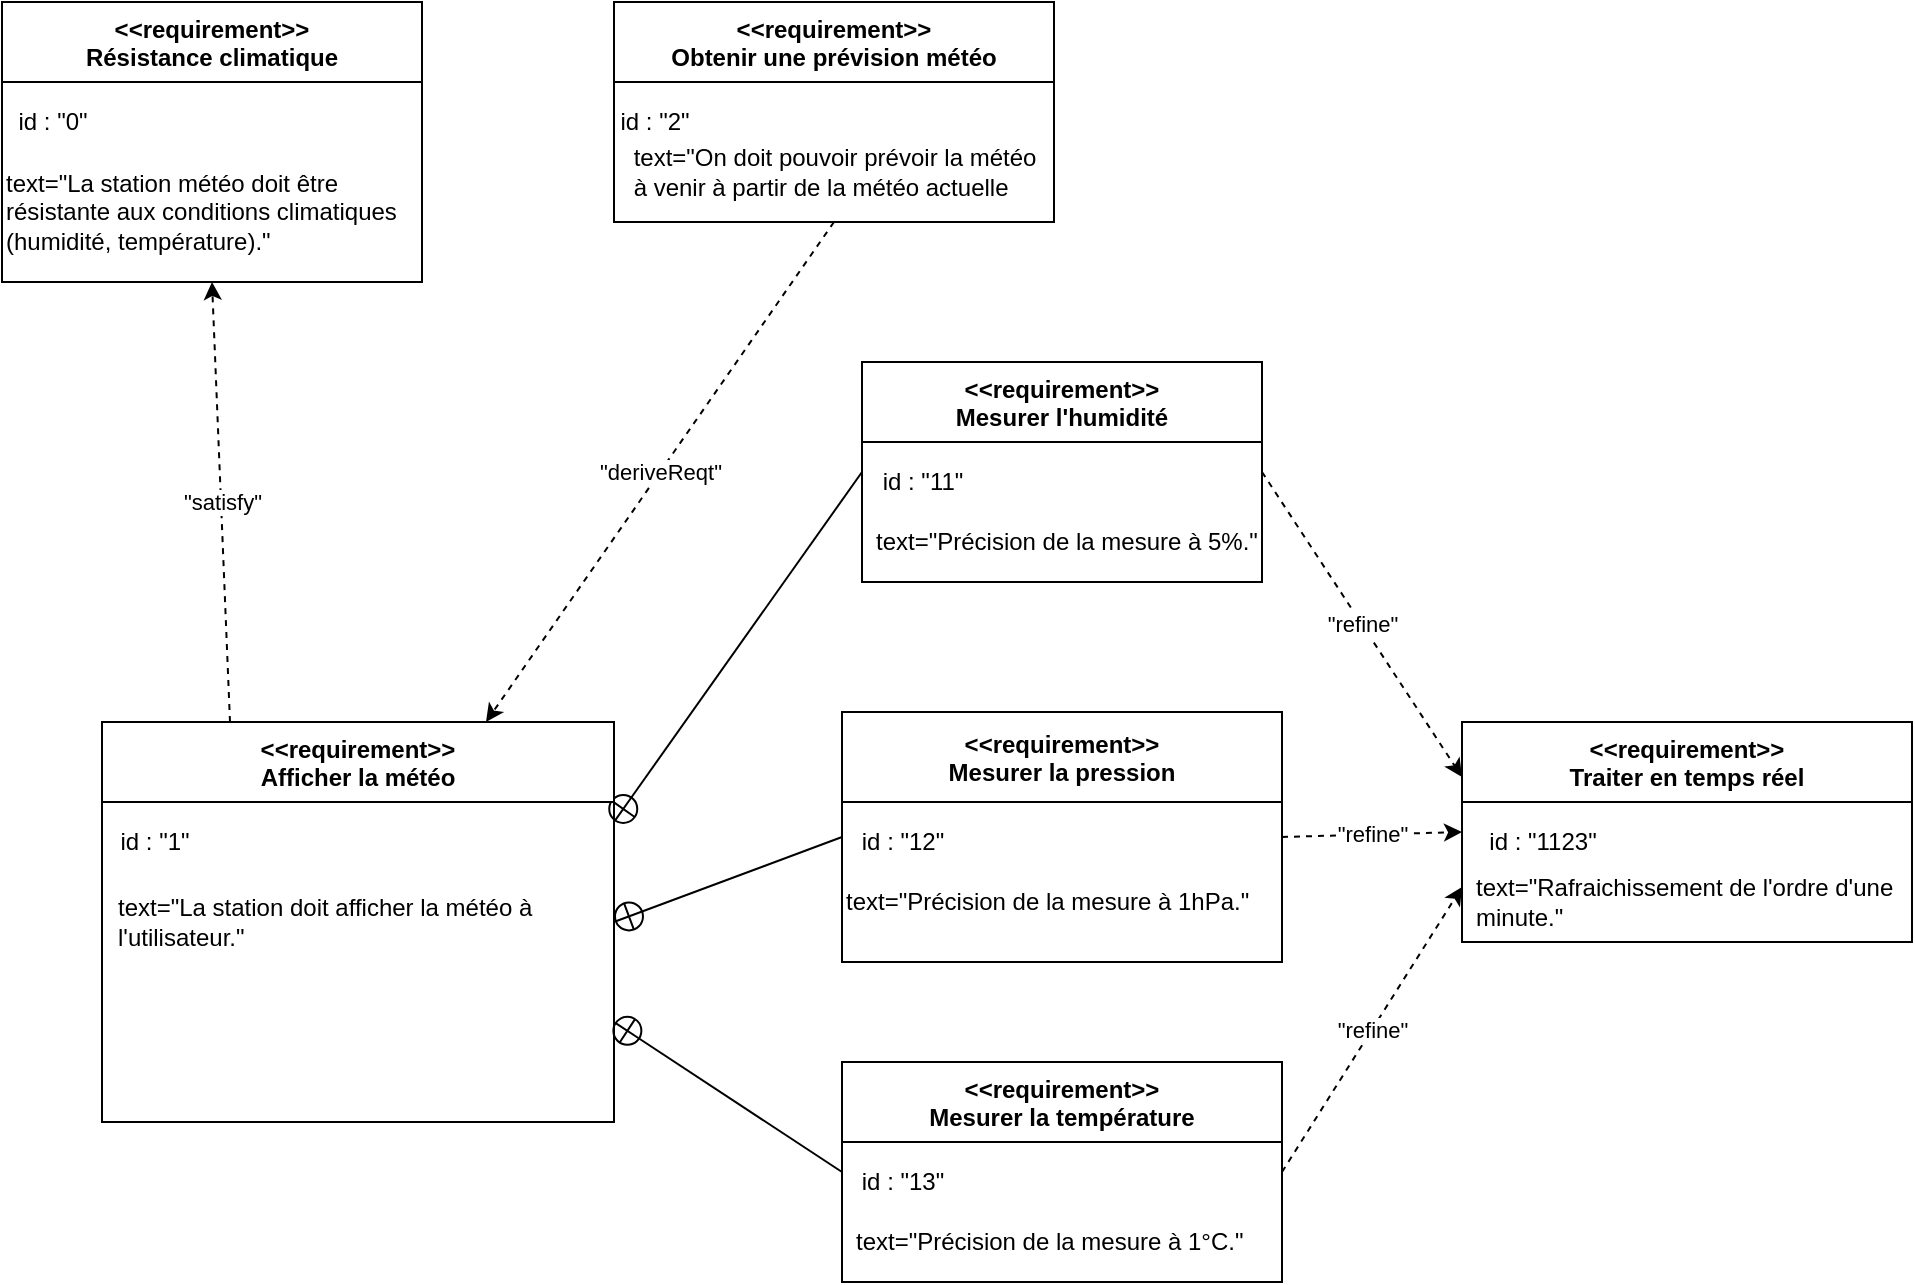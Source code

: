 <mxfile version="16.6.5" type="github">
  <diagram id="yd7fFxd1aYqqF2T_Rk8k" name="Page-1">
    <mxGraphModel dx="1182" dy="764" grid="1" gridSize="10" guides="1" tooltips="1" connect="1" arrows="1" fold="1" page="1" pageScale="1" pageWidth="827" pageHeight="1169" math="0" shadow="0">
      <root>
        <mxCell id="0" />
        <mxCell id="1" parent="0" />
        <mxCell id="zLWbSg0s4QKfMcLJN8sy-15" style="rounded=0;orthogonalLoop=1;jettySize=auto;html=1;exitX=0;exitY=0.5;exitDx=0;exitDy=0;endArrow=circlePlus;endFill=0;entryX=1;entryY=0.25;entryDx=0;entryDy=0;" edge="1" parent="1" source="zLWbSg0s4QKfMcLJN8sy-1" target="zLWbSg0s4QKfMcLJN8sy-4">
          <mxGeometry relative="1" as="geometry">
            <mxPoint x="310" y="570" as="targetPoint" />
          </mxGeometry>
        </mxCell>
        <mxCell id="zLWbSg0s4QKfMcLJN8sy-18" value="&quot;refine&quot;" style="edgeStyle=none;rounded=0;orthogonalLoop=1;jettySize=auto;html=1;exitX=1;exitY=0.5;exitDx=0;exitDy=0;entryX=0;entryY=0.25;entryDx=0;entryDy=0;endArrow=classic;endFill=1;dashed=1;" edge="1" parent="1" source="zLWbSg0s4QKfMcLJN8sy-1" target="zLWbSg0s4QKfMcLJN8sy-14">
          <mxGeometry relative="1" as="geometry" />
        </mxCell>
        <mxCell id="zLWbSg0s4QKfMcLJN8sy-1" value="&lt;&lt;requirement&gt;&gt;&#xa;Mesurer l&#39;humidité" style="swimlane;startSize=40;" vertex="1" parent="1">
          <mxGeometry x="480" y="330" width="200" height="110" as="geometry" />
        </mxCell>
        <mxCell id="zLWbSg0s4QKfMcLJN8sy-24" value="id : &quot;11&quot;" style="text;html=1;align=center;verticalAlign=middle;resizable=0;points=[];autosize=1;strokeColor=none;fillColor=none;" vertex="1" parent="zLWbSg0s4QKfMcLJN8sy-1">
          <mxGeometry y="50" width="60" height="20" as="geometry" />
        </mxCell>
        <mxCell id="zLWbSg0s4QKfMcLJN8sy-16" style="edgeStyle=none;rounded=0;orthogonalLoop=1;jettySize=auto;html=1;exitX=0;exitY=0.5;exitDx=0;exitDy=0;entryX=1;entryY=0.5;entryDx=0;entryDy=0;endArrow=circlePlus;endFill=0;" edge="1" parent="1" source="zLWbSg0s4QKfMcLJN8sy-2" target="zLWbSg0s4QKfMcLJN8sy-4">
          <mxGeometry relative="1" as="geometry" />
        </mxCell>
        <mxCell id="zLWbSg0s4QKfMcLJN8sy-19" value="&quot;refine&quot;" style="edgeStyle=none;rounded=0;orthogonalLoop=1;jettySize=auto;html=1;exitX=1;exitY=0.5;exitDx=0;exitDy=0;entryX=0;entryY=0.5;entryDx=0;entryDy=0;dashed=1;endArrow=classic;endFill=1;" edge="1" parent="1" source="zLWbSg0s4QKfMcLJN8sy-2" target="zLWbSg0s4QKfMcLJN8sy-14">
          <mxGeometry relative="1" as="geometry" />
        </mxCell>
        <mxCell id="zLWbSg0s4QKfMcLJN8sy-2" value="&lt;&lt;requirement&gt;&gt;&#xa;Mesurer la pression" style="swimlane;startSize=45;" vertex="1" parent="1">
          <mxGeometry x="470" y="505" width="220" height="125" as="geometry" />
        </mxCell>
        <mxCell id="zLWbSg0s4QKfMcLJN8sy-25" value="id : &quot;12&quot;" style="text;html=1;align=center;verticalAlign=middle;resizable=0;points=[];autosize=1;strokeColor=none;fillColor=none;" vertex="1" parent="zLWbSg0s4QKfMcLJN8sy-2">
          <mxGeometry y="55" width="60" height="20" as="geometry" />
        </mxCell>
        <mxCell id="zLWbSg0s4QKfMcLJN8sy-35" value="text=&quot;Précision de la mesure à 1hPa.&quot;" style="text;html=1;align=left;verticalAlign=middle;resizable=0;points=[];autosize=1;strokeColor=none;fillColor=none;" vertex="1" parent="zLWbSg0s4QKfMcLJN8sy-2">
          <mxGeometry y="85" width="220" height="20" as="geometry" />
        </mxCell>
        <mxCell id="zLWbSg0s4QKfMcLJN8sy-17" style="edgeStyle=none;rounded=0;orthogonalLoop=1;jettySize=auto;html=1;exitX=0;exitY=0.5;exitDx=0;exitDy=0;entryX=1;entryY=0.75;entryDx=0;entryDy=0;endArrow=circlePlus;endFill=0;" edge="1" parent="1" source="zLWbSg0s4QKfMcLJN8sy-3" target="zLWbSg0s4QKfMcLJN8sy-4">
          <mxGeometry relative="1" as="geometry" />
        </mxCell>
        <mxCell id="zLWbSg0s4QKfMcLJN8sy-20" value="&quot;refine&quot;" style="edgeStyle=none;rounded=0;orthogonalLoop=1;jettySize=auto;html=1;exitX=1;exitY=0.5;exitDx=0;exitDy=0;entryX=0;entryY=0.75;entryDx=0;entryDy=0;dashed=1;endArrow=classic;endFill=1;" edge="1" parent="1" source="zLWbSg0s4QKfMcLJN8sy-3" target="zLWbSg0s4QKfMcLJN8sy-14">
          <mxGeometry relative="1" as="geometry" />
        </mxCell>
        <mxCell id="zLWbSg0s4QKfMcLJN8sy-3" value="&lt;&lt;requirement&gt;&gt;&#xa;Mesurer la température" style="swimlane;startSize=40;" vertex="1" parent="1">
          <mxGeometry x="470" y="680" width="220" height="110" as="geometry" />
        </mxCell>
        <mxCell id="zLWbSg0s4QKfMcLJN8sy-26" value="id : &quot;13&quot;" style="text;html=1;align=center;verticalAlign=middle;resizable=0;points=[];autosize=1;strokeColor=none;fillColor=none;" vertex="1" parent="zLWbSg0s4QKfMcLJN8sy-3">
          <mxGeometry y="50" width="60" height="20" as="geometry" />
        </mxCell>
        <mxCell id="zLWbSg0s4QKfMcLJN8sy-36" value="text=&quot;Précision de la mesure à 1°C.&quot;" style="text;html=1;align=left;verticalAlign=middle;resizable=0;points=[];autosize=1;strokeColor=none;fillColor=none;" vertex="1" parent="zLWbSg0s4QKfMcLJN8sy-3">
          <mxGeometry x="5" y="80" width="210" height="20" as="geometry" />
        </mxCell>
        <mxCell id="zLWbSg0s4QKfMcLJN8sy-21" value="&quot;satisfy&quot;" style="edgeStyle=none;rounded=0;orthogonalLoop=1;jettySize=auto;html=1;exitX=0.25;exitY=0;exitDx=0;exitDy=0;entryX=0.5;entryY=1;entryDx=0;entryDy=0;dashed=1;endArrow=classic;endFill=1;" edge="1" parent="1" source="zLWbSg0s4QKfMcLJN8sy-4" target="zLWbSg0s4QKfMcLJN8sy-13">
          <mxGeometry relative="1" as="geometry" />
        </mxCell>
        <mxCell id="zLWbSg0s4QKfMcLJN8sy-4" value="&lt;&lt;requirement&gt;&gt;&#xa;Afficher la météo" style="swimlane;startSize=40;" vertex="1" parent="1">
          <mxGeometry x="100" y="510" width="256" height="200" as="geometry" />
        </mxCell>
        <mxCell id="zLWbSg0s4QKfMcLJN8sy-9" value="id : &quot;1&quot;" style="text;html=1;align=center;verticalAlign=middle;resizable=0;points=[];autosize=1;strokeColor=none;fillColor=none;" vertex="1" parent="zLWbSg0s4QKfMcLJN8sy-4">
          <mxGeometry x="1" y="50" width="50" height="20" as="geometry" />
        </mxCell>
        <mxCell id="zLWbSg0s4QKfMcLJN8sy-30" value="text=&quot;La station doit afficher la météo à &lt;br&gt;l&#39;utilisateur.&quot;" style="text;html=1;align=left;verticalAlign=middle;resizable=0;points=[];autosize=1;strokeColor=none;fillColor=none;" vertex="1" parent="zLWbSg0s4QKfMcLJN8sy-4">
          <mxGeometry x="6" y="85" width="220" height="30" as="geometry" />
        </mxCell>
        <mxCell id="zLWbSg0s4QKfMcLJN8sy-22" value="&quot;deriveReqt&quot;" style="edgeStyle=none;rounded=0;orthogonalLoop=1;jettySize=auto;html=1;exitX=0.5;exitY=1;exitDx=0;exitDy=0;entryX=0.75;entryY=0;entryDx=0;entryDy=0;dashed=1;endArrow=classic;endFill=1;" edge="1" parent="1" source="zLWbSg0s4QKfMcLJN8sy-12" target="zLWbSg0s4QKfMcLJN8sy-4">
          <mxGeometry relative="1" as="geometry" />
        </mxCell>
        <mxCell id="zLWbSg0s4QKfMcLJN8sy-12" value="&lt;&lt;requirement&gt;&gt;&#xa;Obtenir une prévision météo" style="swimlane;startSize=40;" vertex="1" parent="1">
          <mxGeometry x="356" y="150" width="220" height="110" as="geometry" />
        </mxCell>
        <mxCell id="zLWbSg0s4QKfMcLJN8sy-28" value="id : &quot;2&quot;" style="text;html=1;align=center;verticalAlign=middle;resizable=0;points=[];autosize=1;strokeColor=none;fillColor=none;" vertex="1" parent="zLWbSg0s4QKfMcLJN8sy-12">
          <mxGeometry x="-5" y="50" width="50" height="20" as="geometry" />
        </mxCell>
        <mxCell id="zLWbSg0s4QKfMcLJN8sy-32" value="text=&quot;On doit pouvoir prévoir la météo&lt;br&gt;&lt;div style=&quot;text-align: left&quot;&gt;&lt;span&gt;à venir à partir de la météo actuelle&lt;/span&gt;&lt;/div&gt;" style="text;html=1;align=center;verticalAlign=middle;resizable=0;points=[];autosize=1;strokeColor=none;fillColor=none;" vertex="1" parent="zLWbSg0s4QKfMcLJN8sy-12">
          <mxGeometry y="70" width="220" height="30" as="geometry" />
        </mxCell>
        <mxCell id="zLWbSg0s4QKfMcLJN8sy-13" value="&lt;&lt;requirement&gt;&gt;&#xa;Résistance climatique" style="swimlane;startSize=40;" vertex="1" parent="1">
          <mxGeometry x="50" y="150" width="210" height="140" as="geometry" />
        </mxCell>
        <mxCell id="zLWbSg0s4QKfMcLJN8sy-29" value="id : &quot;0&quot;" style="text;html=1;align=center;verticalAlign=middle;resizable=0;points=[];autosize=1;strokeColor=none;fillColor=none;" vertex="1" parent="zLWbSg0s4QKfMcLJN8sy-13">
          <mxGeometry y="50" width="50" height="20" as="geometry" />
        </mxCell>
        <mxCell id="zLWbSg0s4QKfMcLJN8sy-33" value="text=&quot;La station météo doit être&lt;br&gt;résistante aux conditions climatiques &lt;br&gt;(humidité, température).&quot;" style="text;html=1;align=left;verticalAlign=middle;resizable=0;points=[];autosize=1;strokeColor=none;fillColor=none;" vertex="1" parent="zLWbSg0s4QKfMcLJN8sy-13">
          <mxGeometry y="80" width="210" height="50" as="geometry" />
        </mxCell>
        <mxCell id="zLWbSg0s4QKfMcLJN8sy-14" value="&lt;&lt;requirement&gt;&gt;&#xa;Traiter en temps réel" style="swimlane;startSize=40;" vertex="1" parent="1">
          <mxGeometry x="780" y="510" width="225" height="110" as="geometry" />
        </mxCell>
        <mxCell id="zLWbSg0s4QKfMcLJN8sy-37" value="text=&quot;Rafraichissement de l&#39;ordre d&#39;une &lt;br&gt;minute.&quot;" style="text;html=1;align=left;verticalAlign=middle;resizable=0;points=[];autosize=1;strokeColor=none;fillColor=none;" vertex="1" parent="zLWbSg0s4QKfMcLJN8sy-14">
          <mxGeometry x="5" y="75" width="220" height="30" as="geometry" />
        </mxCell>
        <mxCell id="zLWbSg0s4QKfMcLJN8sy-27" value="id : &quot;1123&quot;" style="text;html=1;align=center;verticalAlign=middle;resizable=0;points=[];autosize=1;strokeColor=none;fillColor=none;" vertex="1" parent="1">
          <mxGeometry x="785" y="560" width="70" height="20" as="geometry" />
        </mxCell>
        <mxCell id="zLWbSg0s4QKfMcLJN8sy-34" value="text=&quot;Précision de la mesure à 5%.&quot;" style="text;html=1;align=left;verticalAlign=middle;resizable=0;points=[];autosize=1;strokeColor=none;fillColor=none;" vertex="1" parent="1">
          <mxGeometry x="485" y="410" width="210" height="20" as="geometry" />
        </mxCell>
      </root>
    </mxGraphModel>
  </diagram>
</mxfile>
